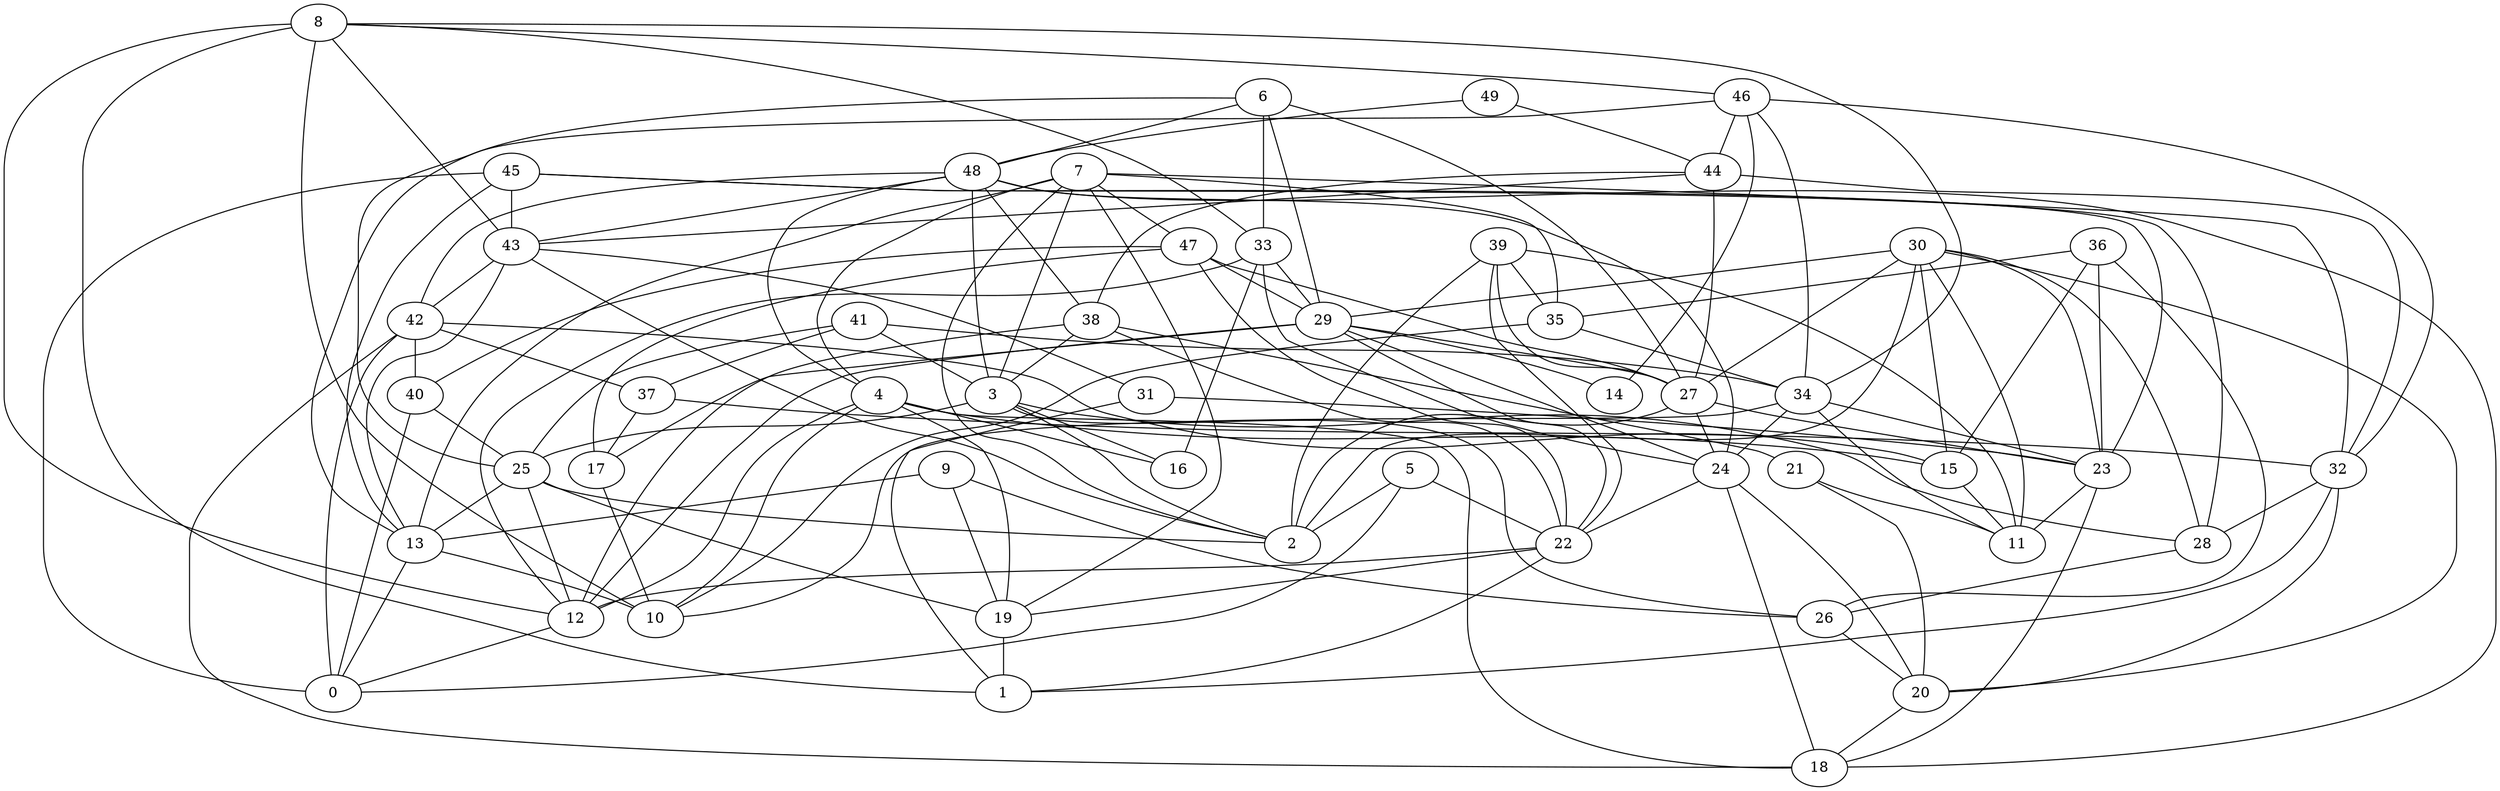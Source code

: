 digraph GG_graph {

subgraph G_graph {
edge [color = black]
"31" -> "1" [dir = none]
"31" -> "23" [dir = none]
"48" -> "24" [dir = none]
"48" -> "43" [dir = none]
"48" -> "4" [dir = none]
"48" -> "42" [dir = none]
"48" -> "3" [dir = none]
"35" -> "34" [dir = none]
"35" -> "10" [dir = none]
"27" -> "23" [dir = none]
"27" -> "2" [dir = none]
"27" -> "24" [dir = none]
"33" -> "12" [dir = none]
"33" -> "16" [dir = none]
"8" -> "34" [dir = none]
"8" -> "43" [dir = none]
"8" -> "1" [dir = none]
"8" -> "33" [dir = none]
"43" -> "42" [dir = none]
"43" -> "2" [dir = none]
"43" -> "31" [dir = none]
"42" -> "15" [dir = none]
"42" -> "0" [dir = none]
"42" -> "40" [dir = none]
"49" -> "48" [dir = none]
"49" -> "44" [dir = none]
"38" -> "21" [dir = none]
"38" -> "3" [dir = none]
"44" -> "27" [dir = none]
"44" -> "43" [dir = none]
"44" -> "38" [dir = none]
"46" -> "44" [dir = none]
"46" -> "34" [dir = none]
"46" -> "14" [dir = none]
"7" -> "47" [dir = none]
"7" -> "32" [dir = none]
"7" -> "2" [dir = none]
"7" -> "19" [dir = none]
"41" -> "3" [dir = none]
"41" -> "25" [dir = none]
"28" -> "26" [dir = none]
"29" -> "14" [dir = none]
"29" -> "12" [dir = none]
"29" -> "24" [dir = none]
"29" -> "22" [dir = none]
"29" -> "17" [dir = none]
"29" -> "27" [dir = none]
"13" -> "0" [dir = none]
"22" -> "19" [dir = none]
"9" -> "26" [dir = none]
"9" -> "13" [dir = none]
"40" -> "25" [dir = none]
"40" -> "0" [dir = none]
"17" -> "10" [dir = none]
"37" -> "17" [dir = none]
"37" -> "32" [dir = none]
"20" -> "18" [dir = none]
"39" -> "35" [dir = none]
"39" -> "2" [dir = none]
"24" -> "22" [dir = none]
"24" -> "20" [dir = none]
"24" -> "18" [dir = none]
"34" -> "10" [dir = none]
"34" -> "11" [dir = none]
"34" -> "24" [dir = none]
"34" -> "23" [dir = none]
"47" -> "40" [dir = none]
"47" -> "17" [dir = none]
"47" -> "22" [dir = none]
"4" -> "15" [dir = none]
"4" -> "16" [dir = none]
"26" -> "20" [dir = none]
"32" -> "28" [dir = none]
"32" -> "1" [dir = none]
"21" -> "11" [dir = none]
"23" -> "18" [dir = none]
"3" -> "2" [dir = none]
"3" -> "28" [dir = none]
"6" -> "27" [dir = none]
"6" -> "48" [dir = none]
"6" -> "29" [dir = none]
"6" -> "25" [dir = none]
"30" -> "29" [dir = none]
"30" -> "15" [dir = none]
"30" -> "23" [dir = none]
"30" -> "2" [dir = none]
"30" -> "27" [dir = none]
"30" -> "28" [dir = none]
"30" -> "11" [dir = none]
"45" -> "13" [dir = none]
"45" -> "0" [dir = none]
"45" -> "23" [dir = none]
"36" -> "26" [dir = none]
"36" -> "15" [dir = none]
"36" -> "23" [dir = none]
"25" -> "12" [dir = none]
"5" -> "22" [dir = none]
"5" -> "2" [dir = none]
"41" -> "37" [dir = none]
"8" -> "10" [dir = none]
"48" -> "38" [dir = none]
"4" -> "19" [dir = none]
"7" -> "4" [dir = none]
"8" -> "12" [dir = none]
"30" -> "20" [dir = none]
"45" -> "28" [dir = none]
"6" -> "33" [dir = none]
"39" -> "27" [dir = none]
"3" -> "25" [dir = none]
"46" -> "32" [dir = none]
"33" -> "29" [dir = none]
"7" -> "13" [dir = none]
"12" -> "0" [dir = none]
"22" -> "12" [dir = none]
"45" -> "43" [dir = none]
"22" -> "1" [dir = none]
"25" -> "13" [dir = none]
"15" -> "11" [dir = none]
"5" -> "0" [dir = none]
"42" -> "37" [dir = none]
"41" -> "34" [dir = none]
"4" -> "18" [dir = none]
"4" -> "12" [dir = none]
"38" -> "12" [dir = none]
"4" -> "10" [dir = none]
"3" -> "26" [dir = none]
"7" -> "3" [dir = none]
"39" -> "22" [dir = none]
"23" -> "11" [dir = none]
"19" -> "1" [dir = none]
"7" -> "35" [dir = none]
"46" -> "13" [dir = none]
"8" -> "46" [dir = none]
"13" -> "10" [dir = none]
"33" -> "24" [dir = none]
"47" -> "27" [dir = none]
"25" -> "19" [dir = none]
"39" -> "11" [dir = none]
"44" -> "32" [dir = none]
"32" -> "20" [dir = none]
"38" -> "22" [dir = none]
"36" -> "35" [dir = none]
"9" -> "19" [dir = none]
"43" -> "13" [dir = none]
"25" -> "2" [dir = none]
"21" -> "20" [dir = none]
"48" -> "18" [dir = none]
"42" -> "18" [dir = none]
"3" -> "16" [dir = none]
"47" -> "29" [dir = none]
}

}

